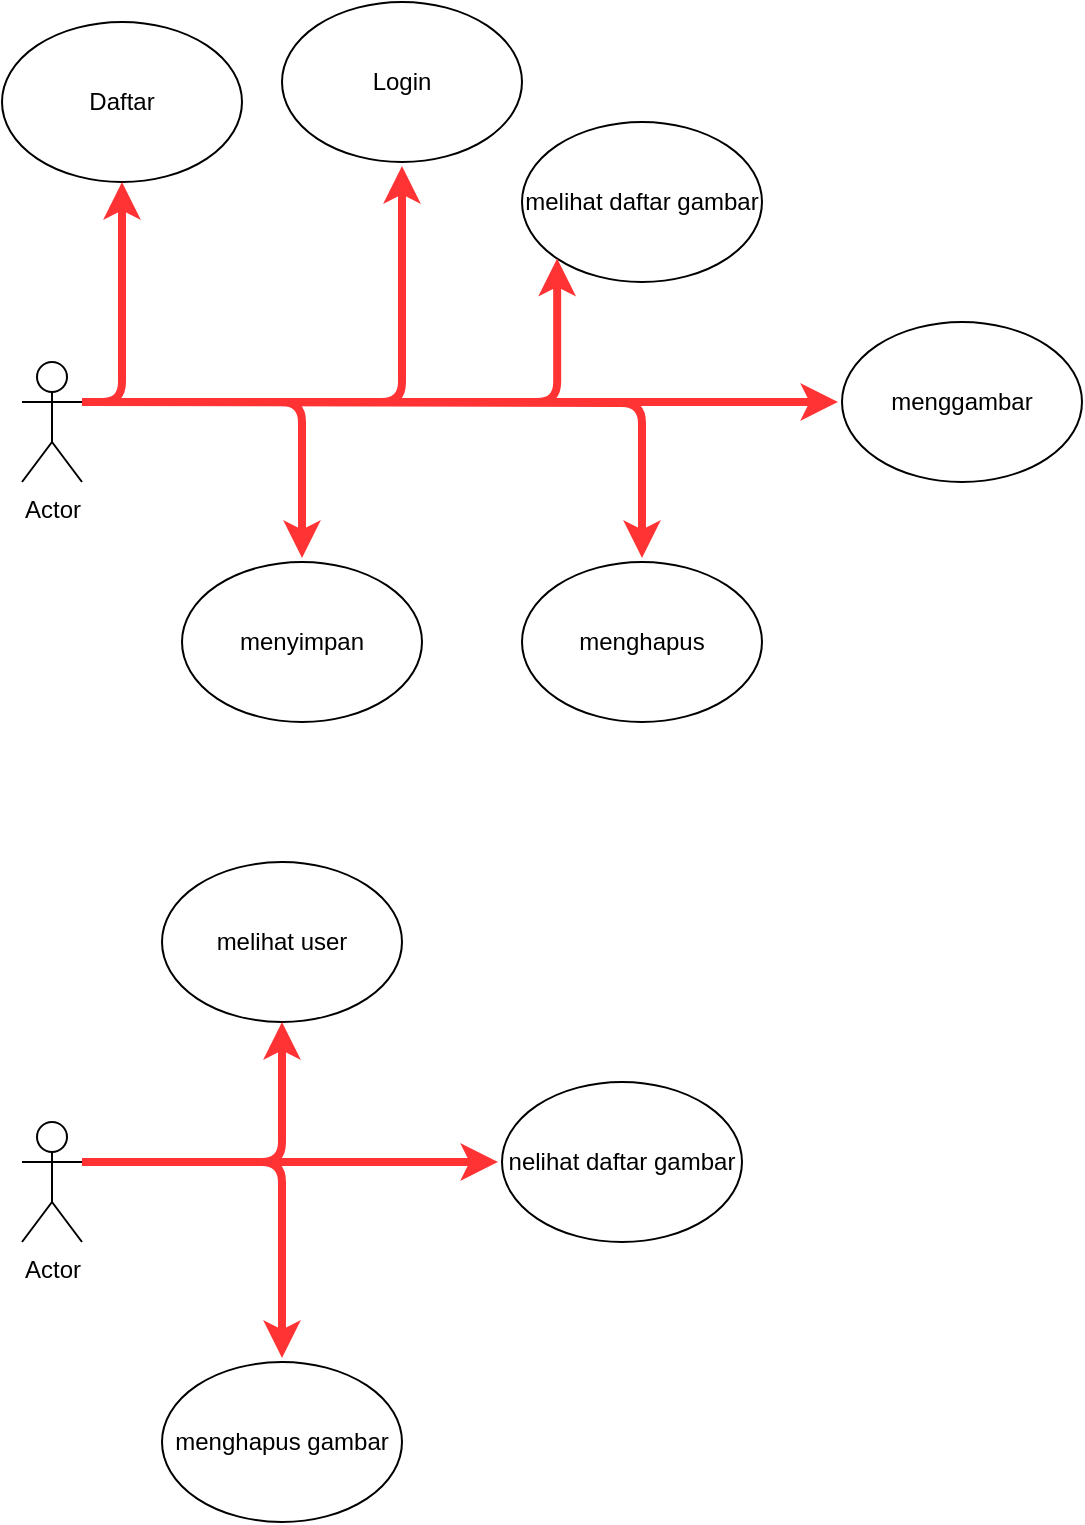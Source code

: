 <mxfile version="15.5.0" type="github">
  <diagram id="U_xnzKn267NZ0pF_PfQI" name="Page-1">
    <mxGraphModel dx="1422" dy="794" grid="1" gridSize="10" guides="1" tooltips="1" connect="1" arrows="1" fold="1" page="1" pageScale="1" pageWidth="850" pageHeight="1100" math="0" shadow="0">
      <root>
        <mxCell id="0" />
        <mxCell id="1" parent="0" />
        <mxCell id="mBxpgaZ4VFIDJMvniAg_-1" value="Actor" style="shape=umlActor;verticalLabelPosition=bottom;verticalAlign=top;html=1;outlineConnect=0;" vertex="1" parent="1">
          <mxGeometry x="140" y="180" width="30" height="60" as="geometry" />
        </mxCell>
        <mxCell id="mBxpgaZ4VFIDJMvniAg_-2" value="Login" style="ellipse;whiteSpace=wrap;html=1;" vertex="1" parent="1">
          <mxGeometry x="270" width="120" height="80" as="geometry" />
        </mxCell>
        <mxCell id="mBxpgaZ4VFIDJMvniAg_-3" value="Daftar" style="ellipse;whiteSpace=wrap;html=1;" vertex="1" parent="1">
          <mxGeometry x="130" y="10" width="120" height="80" as="geometry" />
        </mxCell>
        <mxCell id="mBxpgaZ4VFIDJMvniAg_-4" value="menggambar" style="ellipse;whiteSpace=wrap;html=1;" vertex="1" parent="1">
          <mxGeometry x="550" y="160" width="120" height="80" as="geometry" />
        </mxCell>
        <mxCell id="mBxpgaZ4VFIDJMvniAg_-5" value="menghapus" style="ellipse;whiteSpace=wrap;html=1;" vertex="1" parent="1">
          <mxGeometry x="390" y="280" width="120" height="80" as="geometry" />
        </mxCell>
        <mxCell id="mBxpgaZ4VFIDJMvniAg_-6" value="menyimpan" style="ellipse;whiteSpace=wrap;html=1;" vertex="1" parent="1">
          <mxGeometry x="220" y="280" width="120" height="80" as="geometry" />
        </mxCell>
        <mxCell id="mBxpgaZ4VFIDJMvniAg_-7" value="melihat daftar gambar" style="ellipse;whiteSpace=wrap;html=1;" vertex="1" parent="1">
          <mxGeometry x="390" y="60" width="120" height="80" as="geometry" />
        </mxCell>
        <mxCell id="mBxpgaZ4VFIDJMvniAg_-8" value="melihat user" style="ellipse;whiteSpace=wrap;html=1;" vertex="1" parent="1">
          <mxGeometry x="210" y="430" width="120" height="80" as="geometry" />
        </mxCell>
        <mxCell id="mBxpgaZ4VFIDJMvniAg_-9" value="Actor" style="shape=umlActor;verticalLabelPosition=bottom;verticalAlign=top;html=1;outlineConnect=0;" vertex="1" parent="1">
          <mxGeometry x="140" y="560" width="30" height="60" as="geometry" />
        </mxCell>
        <mxCell id="mBxpgaZ4VFIDJMvniAg_-10" value="nelihat daftar gambar" style="ellipse;whiteSpace=wrap;html=1;" vertex="1" parent="1">
          <mxGeometry x="380" y="540" width="120" height="80" as="geometry" />
        </mxCell>
        <mxCell id="mBxpgaZ4VFIDJMvniAg_-11" value="menghapus gambar" style="ellipse;whiteSpace=wrap;html=1;" vertex="1" parent="1">
          <mxGeometry x="210" y="680" width="120" height="80" as="geometry" />
        </mxCell>
        <mxCell id="mBxpgaZ4VFIDJMvniAg_-13" value="" style="endArrow=classic;html=1;rounded=1;edgeStyle=orthogonalEdgeStyle;exitX=1;exitY=0.333;exitDx=0;exitDy=0;exitPerimeter=0;entryX=0.5;entryY=1;entryDx=0;entryDy=0;fillColor=#fff2cc;strokeColor=#FF3333;targetPerimeterSpacing=2;jumpSize=21;strokeWidth=4;" edge="1" parent="1" source="mBxpgaZ4VFIDJMvniAg_-1" target="mBxpgaZ4VFIDJMvniAg_-3">
          <mxGeometry width="50" height="50" relative="1" as="geometry">
            <mxPoint x="180" y="200" as="sourcePoint" />
            <mxPoint x="230" y="150" as="targetPoint" />
          </mxGeometry>
        </mxCell>
        <mxCell id="mBxpgaZ4VFIDJMvniAg_-14" value="" style="endArrow=classic;html=1;rounded=1;edgeStyle=orthogonalEdgeStyle;exitX=1;exitY=0.333;exitDx=0;exitDy=0;exitPerimeter=0;fillColor=#fff2cc;strokeColor=#FF3333;targetPerimeterSpacing=2;jumpSize=21;strokeWidth=4;" edge="1" parent="1" source="mBxpgaZ4VFIDJMvniAg_-1" target="mBxpgaZ4VFIDJMvniAg_-2">
          <mxGeometry width="50" height="50" relative="1" as="geometry">
            <mxPoint x="240" y="230" as="sourcePoint" />
            <mxPoint x="260" y="120" as="targetPoint" />
          </mxGeometry>
        </mxCell>
        <mxCell id="mBxpgaZ4VFIDJMvniAg_-15" value="" style="endArrow=classic;html=1;rounded=1;edgeStyle=orthogonalEdgeStyle;exitX=1;exitY=0.333;exitDx=0;exitDy=0;exitPerimeter=0;fillColor=#fff2cc;strokeColor=#FF3333;targetPerimeterSpacing=2;jumpSize=21;strokeWidth=4;entryX=0;entryY=1;entryDx=0;entryDy=0;" edge="1" parent="1" source="mBxpgaZ4VFIDJMvniAg_-1" target="mBxpgaZ4VFIDJMvniAg_-7">
          <mxGeometry width="50" height="50" relative="1" as="geometry">
            <mxPoint x="180" y="210" as="sourcePoint" />
            <mxPoint x="340" y="92" as="targetPoint" />
          </mxGeometry>
        </mxCell>
        <mxCell id="mBxpgaZ4VFIDJMvniAg_-16" value="" style="endArrow=classic;html=1;rounded=1;edgeStyle=orthogonalEdgeStyle;exitX=1;exitY=0.333;exitDx=0;exitDy=0;exitPerimeter=0;fillColor=#fff2cc;strokeColor=#FF3333;targetPerimeterSpacing=2;jumpSize=21;strokeWidth=4;" edge="1" parent="1" source="mBxpgaZ4VFIDJMvniAg_-1" target="mBxpgaZ4VFIDJMvniAg_-4">
          <mxGeometry width="50" height="50" relative="1" as="geometry">
            <mxPoint x="180" y="210" as="sourcePoint" />
            <mxPoint x="417.574" y="138.284" as="targetPoint" />
          </mxGeometry>
        </mxCell>
        <mxCell id="mBxpgaZ4VFIDJMvniAg_-17" value="" style="endArrow=classic;html=1;rounded=1;edgeStyle=orthogonalEdgeStyle;fillColor=#fff2cc;strokeColor=#FF3333;targetPerimeterSpacing=2;jumpSize=21;strokeWidth=4;" edge="1" parent="1" target="mBxpgaZ4VFIDJMvniAg_-5">
          <mxGeometry width="50" height="50" relative="1" as="geometry">
            <mxPoint x="170" y="200" as="sourcePoint" />
            <mxPoint x="558" y="210" as="targetPoint" />
          </mxGeometry>
        </mxCell>
        <mxCell id="mBxpgaZ4VFIDJMvniAg_-18" value="" style="endArrow=classic;html=1;rounded=1;edgeStyle=orthogonalEdgeStyle;fillColor=#fff2cc;strokeColor=#FF3333;targetPerimeterSpacing=2;jumpSize=21;strokeWidth=4;exitX=1;exitY=0.333;exitDx=0;exitDy=0;exitPerimeter=0;" edge="1" parent="1" source="mBxpgaZ4VFIDJMvniAg_-1" target="mBxpgaZ4VFIDJMvniAg_-6">
          <mxGeometry width="50" height="50" relative="1" as="geometry">
            <mxPoint x="180" y="210" as="sourcePoint" />
            <mxPoint x="460" y="288" as="targetPoint" />
          </mxGeometry>
        </mxCell>
        <mxCell id="mBxpgaZ4VFIDJMvniAg_-19" value="" style="endArrow=classic;html=1;rounded=1;edgeStyle=orthogonalEdgeStyle;exitX=1;exitY=0.333;exitDx=0;exitDy=0;exitPerimeter=0;fillColor=#fff2cc;strokeColor=#FF3333;targetPerimeterSpacing=2;jumpSize=21;strokeWidth=4;" edge="1" parent="1" source="mBxpgaZ4VFIDJMvniAg_-9" target="mBxpgaZ4VFIDJMvniAg_-10">
          <mxGeometry width="50" height="50" relative="1" as="geometry">
            <mxPoint x="190" y="599.5" as="sourcePoint" />
            <mxPoint x="568" y="599.5" as="targetPoint" />
          </mxGeometry>
        </mxCell>
        <mxCell id="mBxpgaZ4VFIDJMvniAg_-20" value="" style="endArrow=classic;html=1;rounded=1;edgeStyle=orthogonalEdgeStyle;exitX=1;exitY=0.333;exitDx=0;exitDy=0;exitPerimeter=0;fillColor=#fff2cc;strokeColor=#FF3333;targetPerimeterSpacing=2;jumpSize=21;strokeWidth=4;entryX=0.5;entryY=1;entryDx=0;entryDy=0;" edge="1" parent="1" source="mBxpgaZ4VFIDJMvniAg_-9" target="mBxpgaZ4VFIDJMvniAg_-8">
          <mxGeometry width="50" height="50" relative="1" as="geometry">
            <mxPoint x="165" y="600" as="sourcePoint" />
            <mxPoint x="388" y="600" as="targetPoint" />
          </mxGeometry>
        </mxCell>
        <mxCell id="mBxpgaZ4VFIDJMvniAg_-21" value="" style="endArrow=classic;html=1;rounded=1;edgeStyle=orthogonalEdgeStyle;exitX=1;exitY=0.333;exitDx=0;exitDy=0;exitPerimeter=0;fillColor=#fff2cc;strokeColor=#FF3333;targetPerimeterSpacing=2;jumpSize=21;strokeWidth=4;" edge="1" parent="1" source="mBxpgaZ4VFIDJMvniAg_-9" target="mBxpgaZ4VFIDJMvniAg_-11">
          <mxGeometry width="50" height="50" relative="1" as="geometry">
            <mxPoint x="180" y="590" as="sourcePoint" />
            <mxPoint x="280" y="520" as="targetPoint" />
          </mxGeometry>
        </mxCell>
      </root>
    </mxGraphModel>
  </diagram>
</mxfile>
